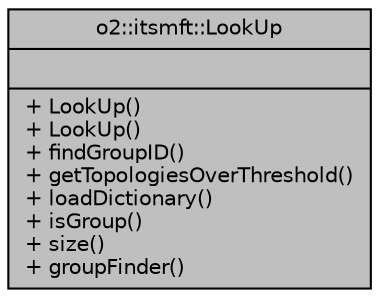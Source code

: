 digraph "o2::itsmft::LookUp"
{
 // INTERACTIVE_SVG=YES
  bgcolor="transparent";
  edge [fontname="Helvetica",fontsize="10",labelfontname="Helvetica",labelfontsize="10"];
  node [fontname="Helvetica",fontsize="10",shape=record];
  Node1 [label="{o2::itsmft::LookUp\n||+ LookUp()\l+ LookUp()\l+ findGroupID()\l+ getTopologiesOverThreshold()\l+ loadDictionary()\l+ isGroup()\l+ size()\l+ groupFinder()\l}",height=0.2,width=0.4,color="black", fillcolor="grey75", style="filled", fontcolor="black"];
}
